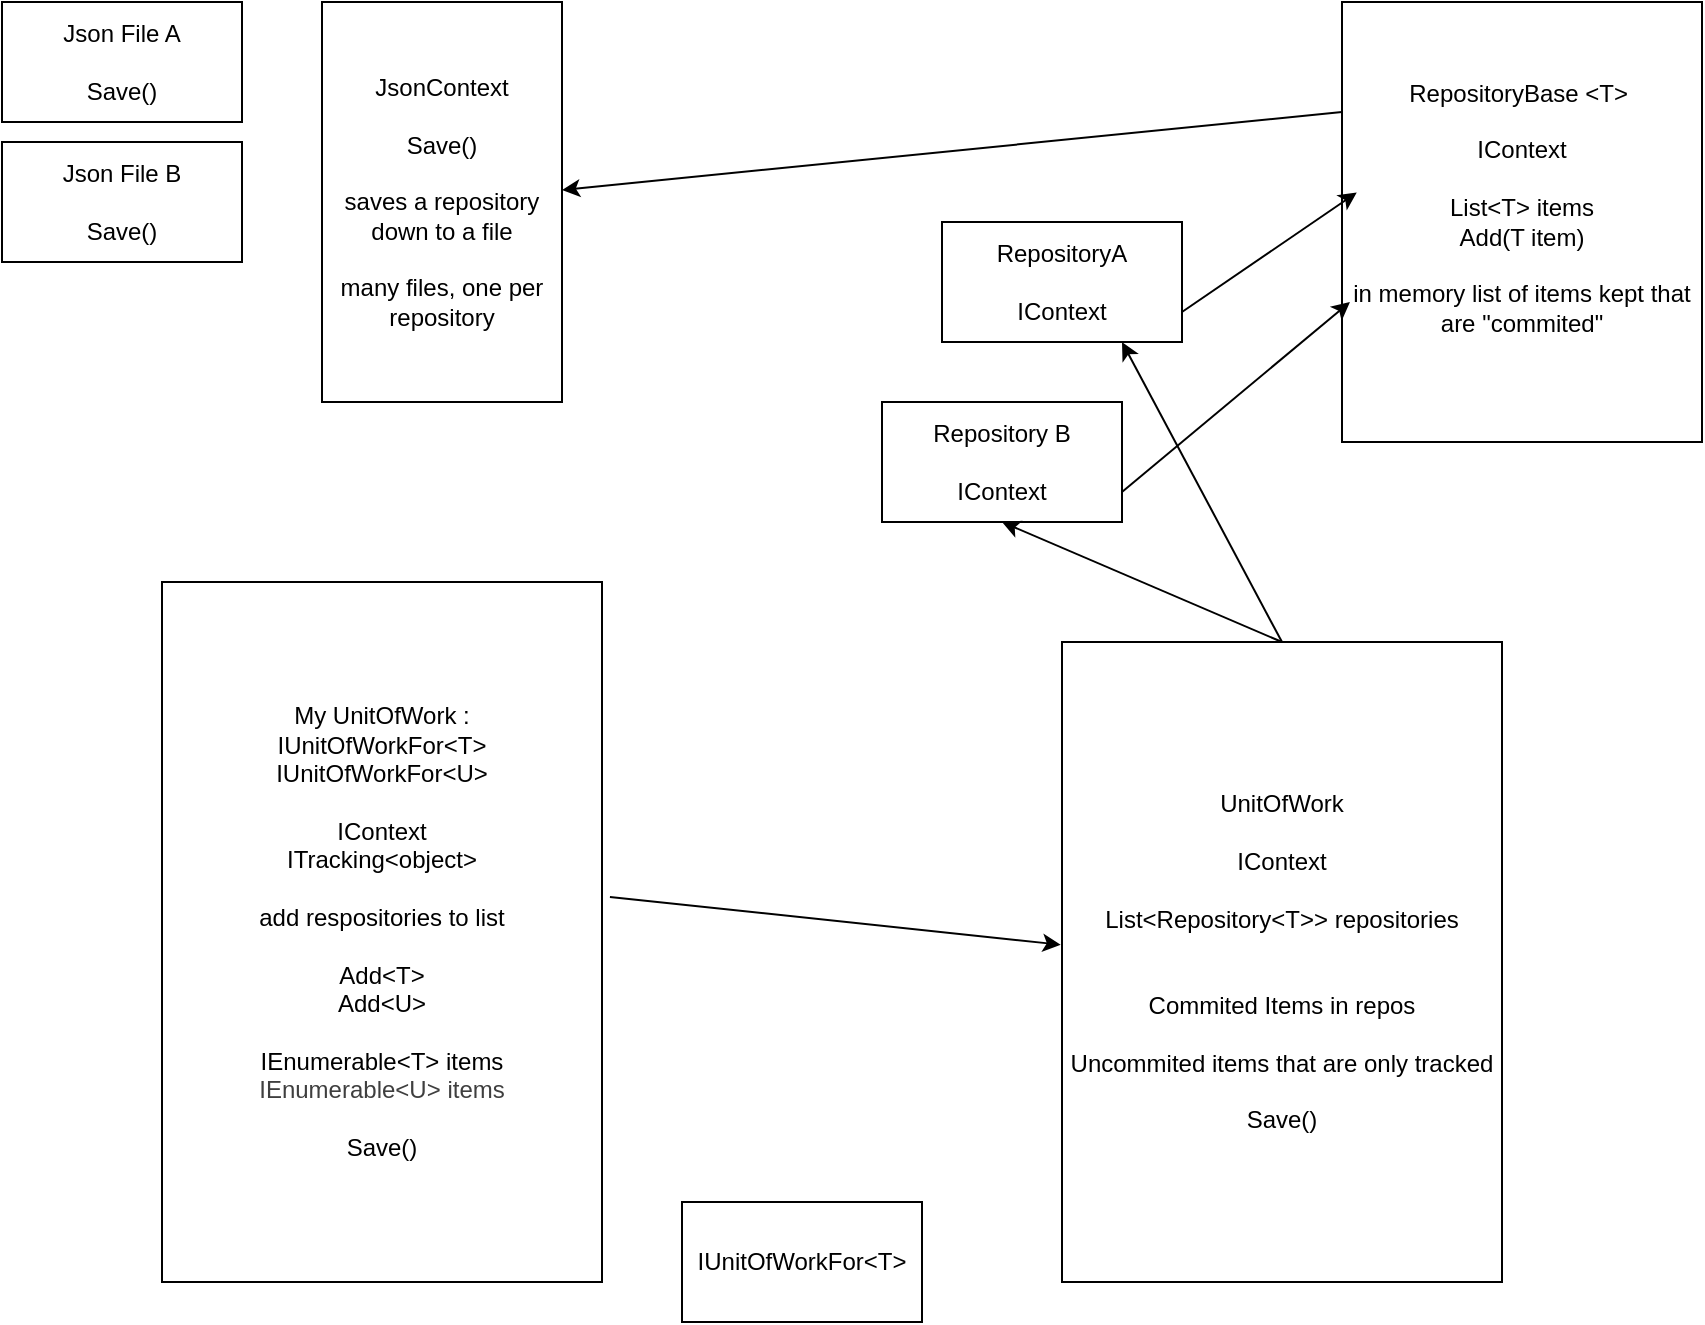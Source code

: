 <mxfile>
    <diagram id="97YjldFSpWRw6DT_Kzd6" name="Page-1">
        <mxGraphModel dx="1370" dy="809" grid="1" gridSize="10" guides="1" tooltips="1" connect="1" arrows="1" fold="1" page="1" pageScale="1" pageWidth="850" pageHeight="1100" math="0" shadow="0">
            <root>
                <mxCell id="0"/>
                <mxCell id="1" parent="0"/>
                <mxCell id="2" value="JsonContext&lt;div&gt;&lt;br&gt;&lt;/div&gt;&lt;div&gt;Save()&lt;/div&gt;&lt;div&gt;&lt;br&gt;&lt;/div&gt;&lt;div&gt;saves a repository down to a file&lt;/div&gt;&lt;div&gt;&lt;br&gt;&lt;/div&gt;&lt;div&gt;many files, one per repository&lt;/div&gt;" style="rounded=0;whiteSpace=wrap;html=1;" vertex="1" parent="1">
                    <mxGeometry x="170" y="130" width="120" height="200" as="geometry"/>
                </mxCell>
                <mxCell id="4" value="RepositoryA&lt;div&gt;&lt;br&gt;&lt;/div&gt;&lt;div&gt;IContext&lt;/div&gt;" style="rounded=0;whiteSpace=wrap;html=1;" vertex="1" parent="1">
                    <mxGeometry x="480" y="240" width="120" height="60" as="geometry"/>
                </mxCell>
                <mxCell id="5" value="UnitOfWork&lt;div&gt;&lt;br&gt;&lt;/div&gt;&lt;div&gt;IContext&lt;/div&gt;&lt;div&gt;&lt;br&gt;&lt;/div&gt;&lt;div&gt;List&amp;lt;Repository&amp;lt;T&amp;gt;&amp;gt; repositories&lt;/div&gt;&lt;div&gt;&lt;br&gt;&lt;/div&gt;&lt;div&gt;&lt;br&gt;&lt;/div&gt;&lt;div&gt;Commited Items in repos&lt;/div&gt;&lt;div&gt;&lt;br&gt;&lt;/div&gt;&lt;div&gt;Uncommited items that are only tracked&lt;/div&gt;&lt;div&gt;&lt;br&gt;&lt;/div&gt;&lt;div&gt;Save()&lt;/div&gt;" style="rounded=0;whiteSpace=wrap;html=1;" vertex="1" parent="1">
                    <mxGeometry x="540" y="450" width="220" height="320" as="geometry"/>
                </mxCell>
                <mxCell id="6" value="Repository B&lt;div&gt;&lt;br&gt;&lt;/div&gt;&lt;div&gt;IContext&lt;/div&gt;" style="rounded=0;whiteSpace=wrap;html=1;" vertex="1" parent="1">
                    <mxGeometry x="450" y="330" width="120" height="60" as="geometry"/>
                </mxCell>
                <mxCell id="7" value="RepositoryBase &amp;lt;T&amp;gt;&amp;nbsp;&lt;div&gt;&lt;br&gt;&lt;/div&gt;&lt;div&gt;IContext&lt;/div&gt;&lt;div&gt;&lt;br&gt;&lt;/div&gt;&lt;div&gt;List&amp;lt;T&amp;gt; items&lt;/div&gt;&lt;div&gt;Add(T item)&lt;/div&gt;&lt;div&gt;&lt;br&gt;&lt;/div&gt;&lt;div&gt;in memory list of items kept that are &quot;commited&quot;&lt;/div&gt;&lt;div&gt;&lt;br&gt;&lt;/div&gt;" style="rounded=0;whiteSpace=wrap;html=1;" vertex="1" parent="1">
                    <mxGeometry x="680" y="130" width="180" height="220" as="geometry"/>
                </mxCell>
                <mxCell id="8" value="Json File A&lt;div&gt;&lt;br&gt;&lt;/div&gt;&lt;div&gt;Save()&lt;/div&gt;" style="rounded=0;whiteSpace=wrap;html=1;" vertex="1" parent="1">
                    <mxGeometry x="10" y="130" width="120" height="60" as="geometry"/>
                </mxCell>
                <mxCell id="9" value="Json File B&lt;div&gt;&lt;br&gt;&lt;/div&gt;&lt;div&gt;Save()&lt;/div&gt;" style="rounded=0;whiteSpace=wrap;html=1;" vertex="1" parent="1">
                    <mxGeometry x="10" y="200" width="120" height="60" as="geometry"/>
                </mxCell>
                <mxCell id="10" value="My UnitOfWork :&lt;br&gt;IUnitOfWorkFor&amp;lt;T&amp;gt;&lt;div&gt;&lt;span style=&quot;color: rgb(0, 0, 0);&quot;&gt;IUnitOfWorkFor&amp;lt;U&amp;gt;&lt;/span&gt;&lt;font color=&quot;#000000&quot;&gt;&lt;br&gt;&lt;/font&gt;&lt;div&gt;&lt;br&gt;&lt;/div&gt;&lt;div&gt;IContext&lt;/div&gt;&lt;div&gt;ITracking&amp;lt;object&amp;gt;&lt;/div&gt;&lt;div&gt;&lt;br&gt;&lt;/div&gt;&lt;div&gt;add respositories to list&lt;/div&gt;&lt;div&gt;&lt;br&gt;&lt;/div&gt;&lt;div&gt;Add&amp;lt;T&amp;gt;&lt;/div&gt;&lt;div&gt;Add&amp;lt;U&amp;gt;&lt;/div&gt;&lt;div&gt;&lt;br&gt;&lt;/div&gt;&lt;div&gt;IEnumerable&amp;lt;T&amp;gt; items&lt;/div&gt;&lt;div&gt;&lt;span style=&quot;color: rgb(63, 63, 63);&quot;&gt;IEnumerable&amp;lt;U&amp;gt;&amp;nbsp;&lt;/span&gt;&lt;span style=&quot;color: rgb(63, 63, 63); background-color: transparent;&quot;&gt;items&lt;/span&gt;&lt;/div&gt;&lt;div&gt;&lt;br&gt;&lt;/div&gt;&lt;div&gt;Save()&lt;/div&gt;&lt;/div&gt;" style="rounded=0;whiteSpace=wrap;html=1;" vertex="1" parent="1">
                    <mxGeometry x="90" y="420" width="220" height="350" as="geometry"/>
                </mxCell>
                <mxCell id="11" value="IUnitOfWorkFor&amp;lt;T&amp;gt;" style="rounded=0;whiteSpace=wrap;html=1;" vertex="1" parent="1">
                    <mxGeometry x="350" y="730" width="120" height="60" as="geometry"/>
                </mxCell>
                <mxCell id="12" value="" style="endArrow=classic;html=1;exitX=1.018;exitY=0.45;exitDx=0;exitDy=0;exitPerimeter=0;entryX=-0.003;entryY=0.473;entryDx=0;entryDy=0;entryPerimeter=0;" edge="1" parent="1" source="10" target="5">
                    <mxGeometry width="50" height="50" relative="1" as="geometry">
                        <mxPoint x="400" y="450" as="sourcePoint"/>
                        <mxPoint x="450" y="400" as="targetPoint"/>
                    </mxGeometry>
                </mxCell>
                <mxCell id="13" value="" style="endArrow=classic;html=1;entryX=0.5;entryY=1;entryDx=0;entryDy=0;exitX=0.5;exitY=0;exitDx=0;exitDy=0;" edge="1" parent="1" source="5" target="6">
                    <mxGeometry width="50" height="50" relative="1" as="geometry">
                        <mxPoint x="610" y="370" as="sourcePoint"/>
                        <mxPoint x="519" y="581" as="targetPoint"/>
                    </mxGeometry>
                </mxCell>
                <mxCell id="14" value="" style="endArrow=classic;html=1;entryX=0.75;entryY=1;entryDx=0;entryDy=0;exitX=0.5;exitY=0;exitDx=0;exitDy=0;" edge="1" parent="1" source="5" target="4">
                    <mxGeometry width="50" height="50" relative="1" as="geometry">
                        <mxPoint x="641" y="420" as="sourcePoint"/>
                        <mxPoint x="560" y="336" as="targetPoint"/>
                    </mxGeometry>
                </mxCell>
                <mxCell id="15" value="" style="endArrow=classic;html=1;entryX=0.041;entryY=0.433;entryDx=0;entryDy=0;exitX=1;exitY=0.75;exitDx=0;exitDy=0;entryPerimeter=0;" edge="1" parent="1" source="4" target="7">
                    <mxGeometry width="50" height="50" relative="1" as="geometry">
                        <mxPoint x="621" y="444" as="sourcePoint"/>
                        <mxPoint x="540" y="360" as="targetPoint"/>
                    </mxGeometry>
                </mxCell>
                <mxCell id="16" value="" style="endArrow=classic;html=1;entryX=0.022;entryY=0.682;entryDx=0;entryDy=0;exitX=1;exitY=0.75;exitDx=0;exitDy=0;entryPerimeter=0;" edge="1" parent="1" source="6" target="7">
                    <mxGeometry width="50" height="50" relative="1" as="geometry">
                        <mxPoint x="631" y="454" as="sourcePoint"/>
                        <mxPoint x="550" y="370" as="targetPoint"/>
                    </mxGeometry>
                </mxCell>
                <mxCell id="17" value="" style="endArrow=classic;html=1;exitX=0;exitY=0.25;exitDx=0;exitDy=0;" edge="1" parent="1" source="7" target="2">
                    <mxGeometry width="50" height="50" relative="1" as="geometry">
                        <mxPoint x="641" y="464" as="sourcePoint"/>
                        <mxPoint x="560" y="380" as="targetPoint"/>
                    </mxGeometry>
                </mxCell>
            </root>
        </mxGraphModel>
    </diagram>
</mxfile>
